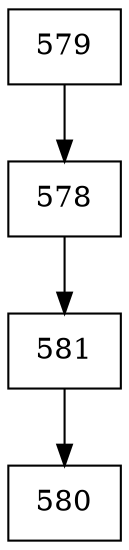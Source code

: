 digraph G {
  node [shape=record];
  node0 [label="{579}"];
  node0 -> node1;
  node1 [label="{578}"];
  node1 -> node2;
  node2 [label="{581}"];
  node2 -> node3;
  node3 [label="{580}"];
}
